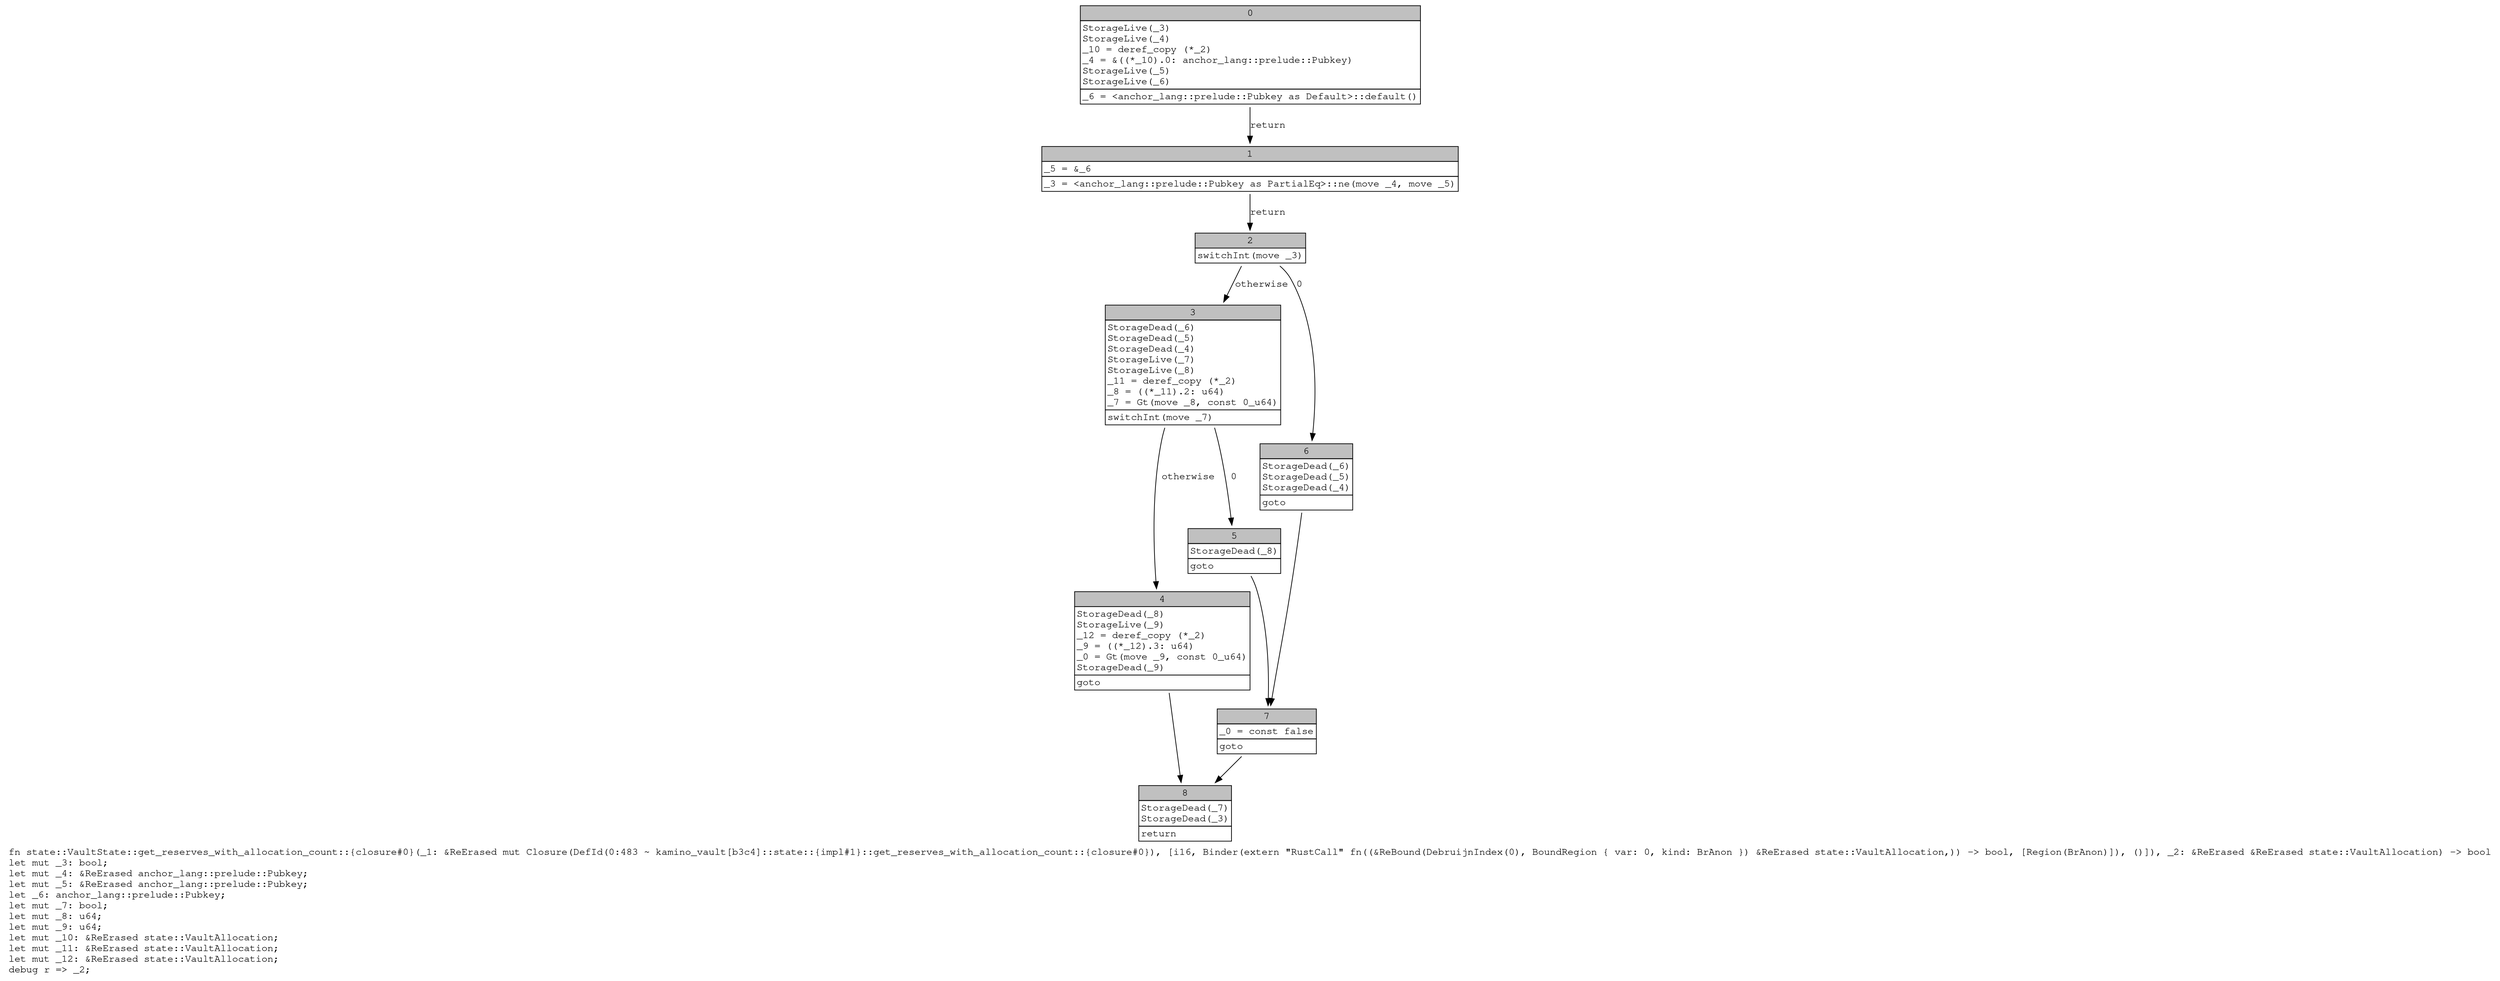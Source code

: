 digraph Mir_0_483 {
    graph [fontname="Courier, monospace"];
    node [fontname="Courier, monospace"];
    edge [fontname="Courier, monospace"];
    label=<fn state::VaultState::get_reserves_with_allocation_count::{closure#0}(_1: &amp;ReErased mut Closure(DefId(0:483 ~ kamino_vault[b3c4]::state::{impl#1}::get_reserves_with_allocation_count::{closure#0}), [i16, Binder(extern &quot;RustCall&quot; fn((&amp;ReBound(DebruijnIndex(0), BoundRegion { var: 0, kind: BrAnon }) &amp;ReErased state::VaultAllocation,)) -&gt; bool, [Region(BrAnon)]), ()]), _2: &amp;ReErased &amp;ReErased state::VaultAllocation) -&gt; bool<br align="left"/>let mut _3: bool;<br align="left"/>let mut _4: &amp;ReErased anchor_lang::prelude::Pubkey;<br align="left"/>let mut _5: &amp;ReErased anchor_lang::prelude::Pubkey;<br align="left"/>let _6: anchor_lang::prelude::Pubkey;<br align="left"/>let mut _7: bool;<br align="left"/>let mut _8: u64;<br align="left"/>let mut _9: u64;<br align="left"/>let mut _10: &amp;ReErased state::VaultAllocation;<br align="left"/>let mut _11: &amp;ReErased state::VaultAllocation;<br align="left"/>let mut _12: &amp;ReErased state::VaultAllocation;<br align="left"/>debug r =&gt; _2;<br align="left"/>>;
    bb0__0_483 [shape="none", label=<<table border="0" cellborder="1" cellspacing="0"><tr><td bgcolor="gray" align="center" colspan="1">0</td></tr><tr><td align="left" balign="left">StorageLive(_3)<br/>StorageLive(_4)<br/>_10 = deref_copy (*_2)<br/>_4 = &amp;((*_10).0: anchor_lang::prelude::Pubkey)<br/>StorageLive(_5)<br/>StorageLive(_6)<br/></td></tr><tr><td align="left">_6 = &lt;anchor_lang::prelude::Pubkey as Default&gt;::default()</td></tr></table>>];
    bb1__0_483 [shape="none", label=<<table border="0" cellborder="1" cellspacing="0"><tr><td bgcolor="gray" align="center" colspan="1">1</td></tr><tr><td align="left" balign="left">_5 = &amp;_6<br/></td></tr><tr><td align="left">_3 = &lt;anchor_lang::prelude::Pubkey as PartialEq&gt;::ne(move _4, move _5)</td></tr></table>>];
    bb2__0_483 [shape="none", label=<<table border="0" cellborder="1" cellspacing="0"><tr><td bgcolor="gray" align="center" colspan="1">2</td></tr><tr><td align="left">switchInt(move _3)</td></tr></table>>];
    bb3__0_483 [shape="none", label=<<table border="0" cellborder="1" cellspacing="0"><tr><td bgcolor="gray" align="center" colspan="1">3</td></tr><tr><td align="left" balign="left">StorageDead(_6)<br/>StorageDead(_5)<br/>StorageDead(_4)<br/>StorageLive(_7)<br/>StorageLive(_8)<br/>_11 = deref_copy (*_2)<br/>_8 = ((*_11).2: u64)<br/>_7 = Gt(move _8, const 0_u64)<br/></td></tr><tr><td align="left">switchInt(move _7)</td></tr></table>>];
    bb4__0_483 [shape="none", label=<<table border="0" cellborder="1" cellspacing="0"><tr><td bgcolor="gray" align="center" colspan="1">4</td></tr><tr><td align="left" balign="left">StorageDead(_8)<br/>StorageLive(_9)<br/>_12 = deref_copy (*_2)<br/>_9 = ((*_12).3: u64)<br/>_0 = Gt(move _9, const 0_u64)<br/>StorageDead(_9)<br/></td></tr><tr><td align="left">goto</td></tr></table>>];
    bb5__0_483 [shape="none", label=<<table border="0" cellborder="1" cellspacing="0"><tr><td bgcolor="gray" align="center" colspan="1">5</td></tr><tr><td align="left" balign="left">StorageDead(_8)<br/></td></tr><tr><td align="left">goto</td></tr></table>>];
    bb6__0_483 [shape="none", label=<<table border="0" cellborder="1" cellspacing="0"><tr><td bgcolor="gray" align="center" colspan="1">6</td></tr><tr><td align="left" balign="left">StorageDead(_6)<br/>StorageDead(_5)<br/>StorageDead(_4)<br/></td></tr><tr><td align="left">goto</td></tr></table>>];
    bb7__0_483 [shape="none", label=<<table border="0" cellborder="1" cellspacing="0"><tr><td bgcolor="gray" align="center" colspan="1">7</td></tr><tr><td align="left" balign="left">_0 = const false<br/></td></tr><tr><td align="left">goto</td></tr></table>>];
    bb8__0_483 [shape="none", label=<<table border="0" cellborder="1" cellspacing="0"><tr><td bgcolor="gray" align="center" colspan="1">8</td></tr><tr><td align="left" balign="left">StorageDead(_7)<br/>StorageDead(_3)<br/></td></tr><tr><td align="left">return</td></tr></table>>];
    bb0__0_483 -> bb1__0_483 [label="return"];
    bb1__0_483 -> bb2__0_483 [label="return"];
    bb2__0_483 -> bb6__0_483 [label="0"];
    bb2__0_483 -> bb3__0_483 [label="otherwise"];
    bb3__0_483 -> bb5__0_483 [label="0"];
    bb3__0_483 -> bb4__0_483 [label="otherwise"];
    bb4__0_483 -> bb8__0_483 [label=""];
    bb5__0_483 -> bb7__0_483 [label=""];
    bb6__0_483 -> bb7__0_483 [label=""];
    bb7__0_483 -> bb8__0_483 [label=""];
}
